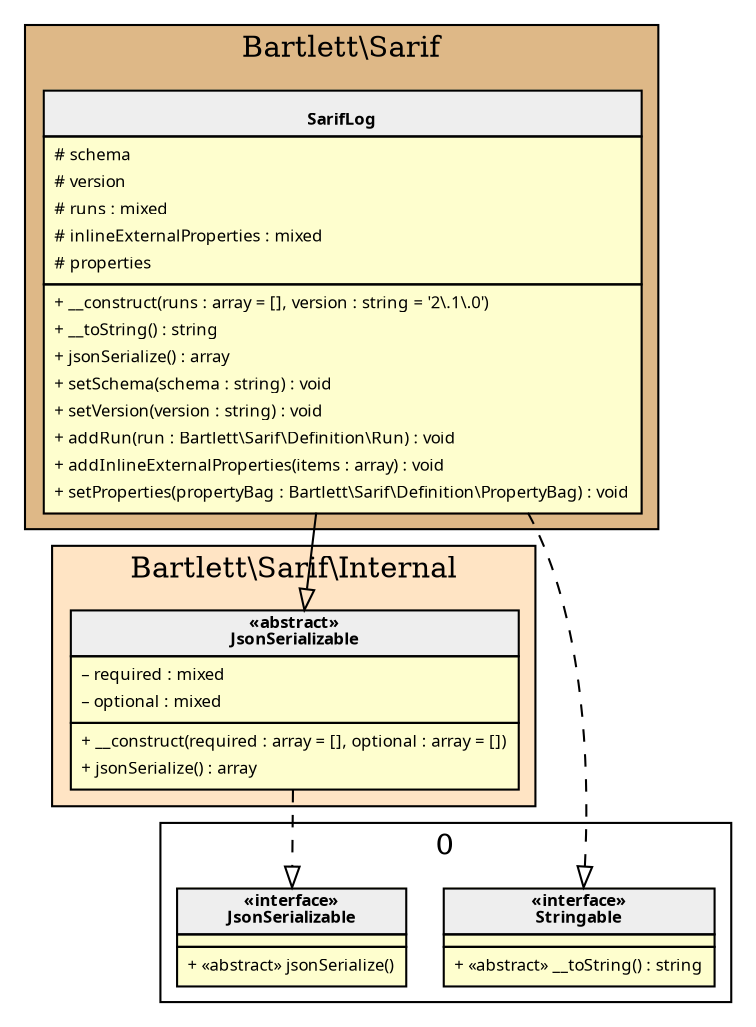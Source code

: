 digraph {
  graph [name="G" overlap="false" rankdir="TB" bgcolor="transparent"]
  node [fontname="Verdana" fontsize=8 shape="none" margin=0 fillcolor="#FEFECE" style="filled"]
  edge [fontname="Verdana" fontsize=8]
  subgraph cluster_0 {
    graph [bgcolor="BurlyWood"]
    label = "Bartlett\\Sarif"
    "Bartlett\\Sarif\\SarifLog" [shape="none" label=<
<table cellspacing="0" border="0" cellborder="1">
    <tr><td bgcolor="#eeeeee"><b><br/>SarifLog</b></td></tr>
    <tr><td><table border="0" cellspacing="0" cellpadding="2">
    <tr><td align="left"># schema</td></tr>
    <tr><td align="left"># version</td></tr>
    <tr><td align="left"># runs : mixed</td></tr>
    <tr><td align="left"># inlineExternalProperties : mixed</td></tr>
    <tr><td align="left"># properties</td></tr>
</table></td></tr>
    <tr><td><table border="0" cellspacing="0" cellpadding="2">
    <tr><td align="left">+ __construct(runs : array = [], version : string = '2\.1\.0')</td></tr>
    <tr><td align="left">+ __toString() : string</td></tr>
    <tr><td align="left">+ jsonSerialize() : array</td></tr>
    <tr><td align="left">+ setSchema(schema : string) : void</td></tr>
    <tr><td align="left">+ setVersion(version : string) : void</td></tr>
    <tr><td align="left">+ addRun(run : Bartlett\\Sarif\\Definition\\Run) : void</td></tr>
    <tr><td align="left">+ addInlineExternalProperties(items : array) : void</td></tr>
    <tr><td align="left">+ setProperties(propertyBag : Bartlett\\Sarif\\Definition\\PropertyBag) : void</td></tr>
</table></td></tr>
</table>>]
  }
  subgraph cluster_1 {
    graph [bgcolor="Bisque"]
    label = "Bartlett\\Sarif\\Internal"
    "Bartlett\\Sarif\\Internal\\JsonSerializable" [shape="none" label=<
<table cellspacing="0" border="0" cellborder="1">
    <tr><td bgcolor="#eeeeee"><b>«abstract»<br/>JsonSerializable</b></td></tr>
    <tr><td><table border="0" cellspacing="0" cellpadding="2">
    <tr><td align="left">– required : mixed</td></tr>
    <tr><td align="left">– optional : mixed</td></tr>
</table></td></tr>
    <tr><td><table border="0" cellspacing="0" cellpadding="2">
    <tr><td align="left">+ __construct(required : array = [], optional : array = [])</td></tr>
    <tr><td align="left">+ jsonSerialize() : array</td></tr>
</table></td></tr>
</table>>]
  }
  subgraph cluster_2 {
    label = 0
    "JsonSerializable" [shape="none" label=<
<table cellspacing="0" border="0" cellborder="1">
    <tr><td bgcolor="#eeeeee"><b>«interface»<br/>JsonSerializable</b></td></tr>
    <tr><td></td></tr>
    <tr><td><table border="0" cellspacing="0" cellpadding="2">
    <tr><td align="left">+ «abstract» jsonSerialize()</td></tr>
</table></td></tr>
</table>>]
    "Stringable" [shape="none" label=<
<table cellspacing="0" border="0" cellborder="1">
    <tr><td bgcolor="#eeeeee"><b>«interface»<br/>Stringable</b></td></tr>
    <tr><td></td></tr>
    <tr><td><table border="0" cellspacing="0" cellpadding="2">
    <tr><td align="left">+ «abstract» __toString() : string</td></tr>
</table></td></tr>
</table>>]
  }
  "Bartlett\\Sarif\\Internal\\JsonSerializable" -> "JsonSerializable" [arrowhead="empty" style="dashed"]
  "Bartlett\\Sarif\\SarifLog" -> "Bartlett\\Sarif\\Internal\\JsonSerializable" [arrowhead="empty" style="filled"]
  "Bartlett\\Sarif\\SarifLog" -> "Stringable" [arrowhead="empty" style="dashed"]
}
